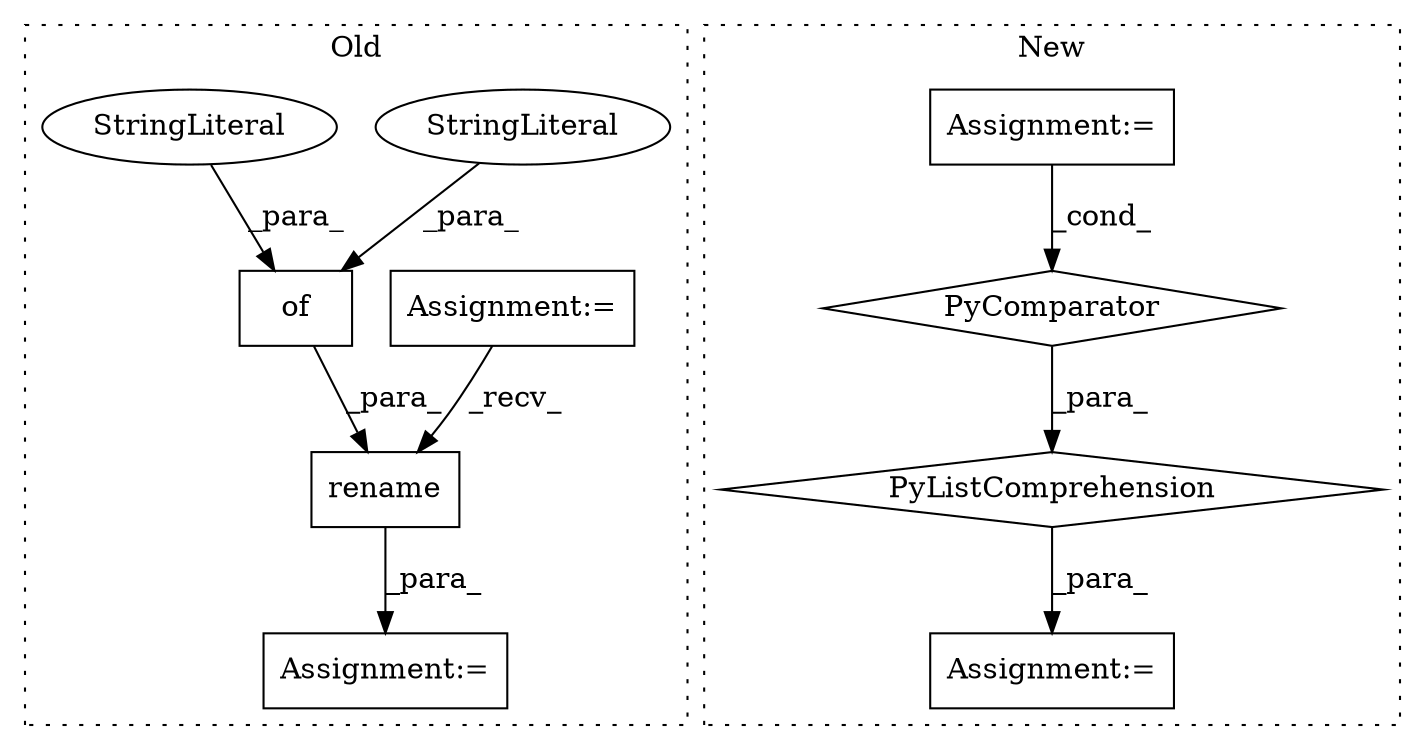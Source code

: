 digraph G {
subgraph cluster0 {
1 [label="rename" a="32" s="2470,2505" l="7,1" shape="box"];
6 [label="Assignment:=" a="7" s="2220" l="1" shape="box"];
7 [label="of" a="32" s="2481,2499" l="3,1" shape="box"];
8 [label="StringLiteral" a="45" s="2492" l="7" shape="ellipse"];
9 [label="StringLiteral" a="45" s="2484" l="7" shape="ellipse"];
10 [label="Assignment:=" a="7" s="2464" l="1" shape="box"];
label = "Old";
style="dotted";
}
subgraph cluster1 {
2 [label="PyListComprehension" a="109" s="2557" l="189" shape="diamond"];
3 [label="Assignment:=" a="7" s="2484" l="1" shape="box"];
4 [label="Assignment:=" a="7" s="2665" l="64" shape="box"];
5 [label="PyComparator" a="113" s="2665" l="64" shape="diamond"];
label = "New";
style="dotted";
}
1 -> 10 [label="_para_"];
2 -> 3 [label="_para_"];
4 -> 5 [label="_cond_"];
5 -> 2 [label="_para_"];
6 -> 1 [label="_recv_"];
7 -> 1 [label="_para_"];
8 -> 7 [label="_para_"];
9 -> 7 [label="_para_"];
}